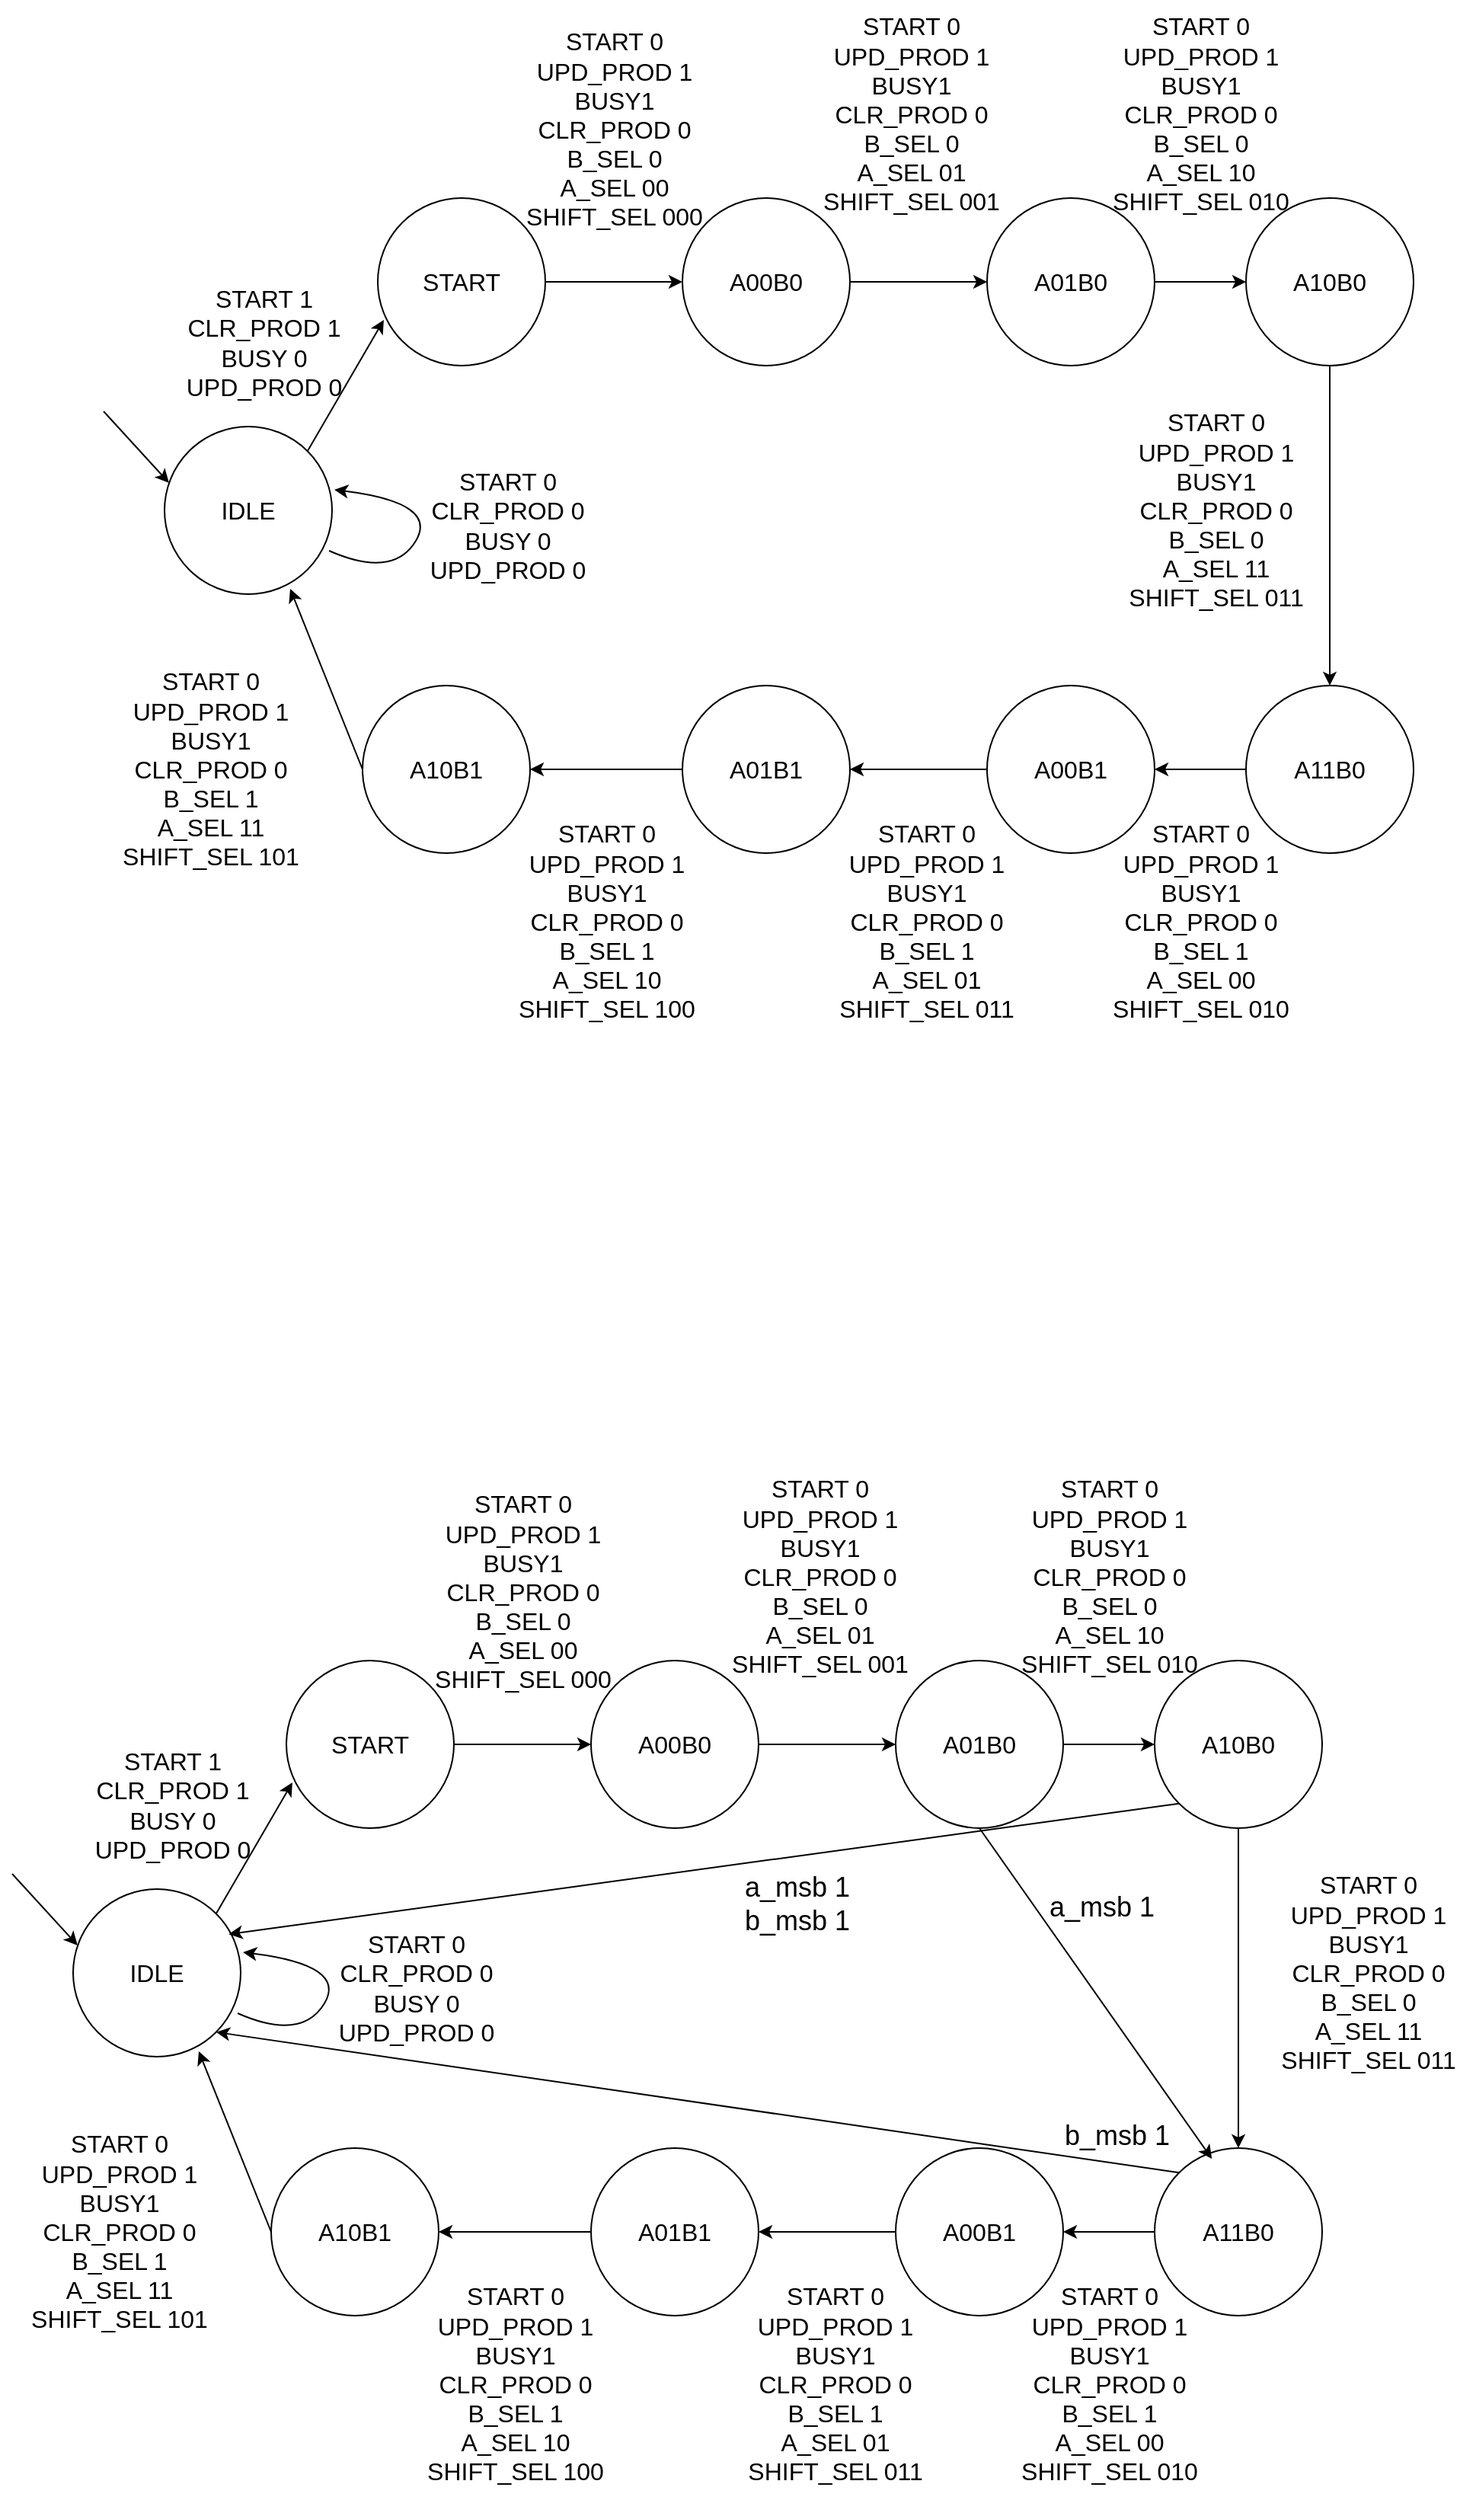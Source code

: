 <mxfile version="27.0.9">
  <diagram name="Page-1" id="HorBHlQGNW-cZjtQ0PEa">
    <mxGraphModel dx="2387" dy="885" grid="1" gridSize="10" guides="1" tooltips="1" connect="1" arrows="1" fold="1" page="1" pageScale="1" pageWidth="850" pageHeight="1100" math="0" shadow="0">
      <root>
        <mxCell id="0" />
        <mxCell id="1" parent="0" />
        <mxCell id="DCcbTAUr7Qpowl2ZESW9-10" value="&lt;font size=&quot;3&quot;&gt;A00B1&lt;/font&gt;" style="ellipse;whiteSpace=wrap;html=1;aspect=fixed;" vertex="1" parent="1">
          <mxGeometry x="550" y="770" width="110" height="110" as="geometry" />
        </mxCell>
        <mxCell id="DCcbTAUr7Qpowl2ZESW9-11" value="&lt;font size=&quot;3&quot;&gt;A00B0&lt;/font&gt;" style="ellipse;whiteSpace=wrap;html=1;aspect=fixed;" vertex="1" parent="1">
          <mxGeometry x="350" y="450" width="110" height="110" as="geometry" />
        </mxCell>
        <mxCell id="DCcbTAUr7Qpowl2ZESW9-12" value="&lt;font size=&quot;3&quot;&gt;A01B0&lt;/font&gt;" style="ellipse;whiteSpace=wrap;html=1;aspect=fixed;" vertex="1" parent="1">
          <mxGeometry x="550" y="450" width="110" height="110" as="geometry" />
        </mxCell>
        <mxCell id="DCcbTAUr7Qpowl2ZESW9-13" value="&lt;font size=&quot;3&quot;&gt;A01B1&lt;/font&gt;" style="ellipse;whiteSpace=wrap;html=1;aspect=fixed;" vertex="1" parent="1">
          <mxGeometry x="350" y="770" width="110" height="110" as="geometry" />
        </mxCell>
        <mxCell id="DCcbTAUr7Qpowl2ZESW9-14" value="&lt;font size=&quot;3&quot;&gt;A10B1&lt;/font&gt;" style="ellipse;whiteSpace=wrap;html=1;aspect=fixed;" vertex="1" parent="1">
          <mxGeometry x="140" y="770" width="110" height="110" as="geometry" />
        </mxCell>
        <mxCell id="DCcbTAUr7Qpowl2ZESW9-15" value="&lt;font size=&quot;3&quot;&gt;START&lt;/font&gt;" style="ellipse;whiteSpace=wrap;html=1;aspect=fixed;" vertex="1" parent="1">
          <mxGeometry x="150" y="450" width="110" height="110" as="geometry" />
        </mxCell>
        <mxCell id="DCcbTAUr7Qpowl2ZESW9-16" value="&lt;font size=&quot;3&quot;&gt;A10B0&lt;/font&gt;" style="ellipse;whiteSpace=wrap;html=1;aspect=fixed;" vertex="1" parent="1">
          <mxGeometry x="720" y="450" width="110" height="110" as="geometry" />
        </mxCell>
        <mxCell id="DCcbTAUr7Qpowl2ZESW9-17" value="&lt;font size=&quot;3&quot;&gt;A11B0&lt;/font&gt;" style="ellipse;whiteSpace=wrap;html=1;aspect=fixed;" vertex="1" parent="1">
          <mxGeometry x="720" y="770" width="110" height="110" as="geometry" />
        </mxCell>
        <mxCell id="DCcbTAUr7Qpowl2ZESW9-18" value="&lt;font size=&quot;3&quot;&gt;IDLE&lt;/font&gt;" style="ellipse;whiteSpace=wrap;html=1;aspect=fixed;" vertex="1" parent="1">
          <mxGeometry x="10" y="600" width="110" height="110" as="geometry" />
        </mxCell>
        <mxCell id="DCcbTAUr7Qpowl2ZESW9-19" value="" style="endArrow=classic;html=1;rounded=0;exitX=1;exitY=0;exitDx=0;exitDy=0;entryX=0.036;entryY=0.727;entryDx=0;entryDy=0;entryPerimeter=0;" edge="1" parent="1" source="DCcbTAUr7Qpowl2ZESW9-18" target="DCcbTAUr7Qpowl2ZESW9-15">
          <mxGeometry width="50" height="50" relative="1" as="geometry">
            <mxPoint x="430" y="690" as="sourcePoint" />
            <mxPoint x="480" y="640" as="targetPoint" />
          </mxGeometry>
        </mxCell>
        <mxCell id="DCcbTAUr7Qpowl2ZESW9-20" value="" style="endArrow=classic;html=1;rounded=0;exitX=1;exitY=0.5;exitDx=0;exitDy=0;entryX=0;entryY=0.5;entryDx=0;entryDy=0;" edge="1" parent="1" source="DCcbTAUr7Qpowl2ZESW9-15" target="DCcbTAUr7Qpowl2ZESW9-11">
          <mxGeometry width="50" height="50" relative="1" as="geometry">
            <mxPoint x="430" y="690" as="sourcePoint" />
            <mxPoint x="480" y="640" as="targetPoint" />
          </mxGeometry>
        </mxCell>
        <mxCell id="DCcbTAUr7Qpowl2ZESW9-21" value="" style="endArrow=classic;html=1;rounded=0;exitX=1;exitY=0.5;exitDx=0;exitDy=0;entryX=0;entryY=0.5;entryDx=0;entryDy=0;" edge="1" parent="1" source="DCcbTAUr7Qpowl2ZESW9-11" target="DCcbTAUr7Qpowl2ZESW9-12">
          <mxGeometry width="50" height="50" relative="1" as="geometry">
            <mxPoint x="480" y="650" as="sourcePoint" />
            <mxPoint x="570" y="650" as="targetPoint" />
          </mxGeometry>
        </mxCell>
        <mxCell id="DCcbTAUr7Qpowl2ZESW9-22" value="" style="endArrow=classic;html=1;rounded=0;exitX=1;exitY=0.5;exitDx=0;exitDy=0;entryX=0;entryY=0.5;entryDx=0;entryDy=0;" edge="1" parent="1" source="DCcbTAUr7Qpowl2ZESW9-12" target="DCcbTAUr7Qpowl2ZESW9-16">
          <mxGeometry width="50" height="50" relative="1" as="geometry">
            <mxPoint x="430" y="690" as="sourcePoint" />
            <mxPoint x="480" y="640" as="targetPoint" />
          </mxGeometry>
        </mxCell>
        <mxCell id="DCcbTAUr7Qpowl2ZESW9-23" value="" style="endArrow=classic;html=1;rounded=0;exitX=0.5;exitY=1;exitDx=0;exitDy=0;entryX=0.5;entryY=0;entryDx=0;entryDy=0;" edge="1" parent="1" source="DCcbTAUr7Qpowl2ZESW9-16" target="DCcbTAUr7Qpowl2ZESW9-17">
          <mxGeometry width="50" height="50" relative="1" as="geometry">
            <mxPoint x="430" y="690" as="sourcePoint" />
            <mxPoint x="480" y="640" as="targetPoint" />
          </mxGeometry>
        </mxCell>
        <mxCell id="DCcbTAUr7Qpowl2ZESW9-24" value="" style="endArrow=classic;html=1;rounded=0;exitX=0;exitY=0.5;exitDx=0;exitDy=0;entryX=1;entryY=0.5;entryDx=0;entryDy=0;" edge="1" parent="1" source="DCcbTAUr7Qpowl2ZESW9-17" target="DCcbTAUr7Qpowl2ZESW9-10">
          <mxGeometry width="50" height="50" relative="1" as="geometry">
            <mxPoint x="430" y="690" as="sourcePoint" />
            <mxPoint x="480" y="640" as="targetPoint" />
          </mxGeometry>
        </mxCell>
        <mxCell id="DCcbTAUr7Qpowl2ZESW9-25" value="" style="endArrow=classic;html=1;rounded=0;exitX=0;exitY=0.5;exitDx=0;exitDy=0;entryX=1;entryY=0.5;entryDx=0;entryDy=0;" edge="1" parent="1" source="DCcbTAUr7Qpowl2ZESW9-10" target="DCcbTAUr7Qpowl2ZESW9-13">
          <mxGeometry width="50" height="50" relative="1" as="geometry">
            <mxPoint x="430" y="690" as="sourcePoint" />
            <mxPoint x="480" y="640" as="targetPoint" />
          </mxGeometry>
        </mxCell>
        <mxCell id="DCcbTAUr7Qpowl2ZESW9-26" value="" style="endArrow=classic;html=1;rounded=0;exitX=0;exitY=0.5;exitDx=0;exitDy=0;entryX=1;entryY=0.5;entryDx=0;entryDy=0;" edge="1" parent="1" source="DCcbTAUr7Qpowl2ZESW9-13" target="DCcbTAUr7Qpowl2ZESW9-14">
          <mxGeometry width="50" height="50" relative="1" as="geometry">
            <mxPoint x="430" y="690" as="sourcePoint" />
            <mxPoint x="480" y="640" as="targetPoint" />
          </mxGeometry>
        </mxCell>
        <mxCell id="DCcbTAUr7Qpowl2ZESW9-27" value="" style="endArrow=classic;html=1;rounded=0;exitX=0;exitY=0.5;exitDx=0;exitDy=0;entryX=0.75;entryY=0.968;entryDx=0;entryDy=0;entryPerimeter=0;" edge="1" parent="1" source="DCcbTAUr7Qpowl2ZESW9-14" target="DCcbTAUr7Qpowl2ZESW9-18">
          <mxGeometry width="50" height="50" relative="1" as="geometry">
            <mxPoint x="430" y="690" as="sourcePoint" />
            <mxPoint x="480" y="640" as="targetPoint" />
          </mxGeometry>
        </mxCell>
        <mxCell id="DCcbTAUr7Qpowl2ZESW9-28" value="" style="curved=1;endArrow=classic;html=1;rounded=0;exitX=0.982;exitY=0.741;exitDx=0;exitDy=0;exitPerimeter=0;entryX=1.014;entryY=0.377;entryDx=0;entryDy=0;entryPerimeter=0;" edge="1" parent="1" source="DCcbTAUr7Qpowl2ZESW9-18" target="DCcbTAUr7Qpowl2ZESW9-18">
          <mxGeometry width="50" height="50" relative="1" as="geometry">
            <mxPoint x="430" y="710" as="sourcePoint" />
            <mxPoint x="480" y="660" as="targetPoint" />
            <Array as="points">
              <mxPoint x="160" y="700" />
              <mxPoint x="190" y="650" />
            </Array>
          </mxGeometry>
        </mxCell>
        <mxCell id="DCcbTAUr7Qpowl2ZESW9-30" value="&lt;div&gt;&lt;font size=&quot;3&quot;&gt;START 0&lt;/font&gt;&lt;/div&gt;&lt;div&gt;&lt;font size=&quot;3&quot;&gt;CLR_PROD 0&lt;/font&gt;&lt;/div&gt;&lt;div&gt;&lt;font size=&quot;3&quot;&gt;BUSY 0&lt;/font&gt;&lt;/div&gt;&lt;div&gt;&lt;font size=&quot;3&quot;&gt;UPD_PROD 0&lt;/font&gt;&lt;/div&gt;" style="text;html=1;align=center;verticalAlign=middle;resizable=0;points=[];autosize=1;strokeColor=none;fillColor=none;" vertex="1" parent="1">
          <mxGeometry x="170" y="620" width="130" height="90" as="geometry" />
        </mxCell>
        <mxCell id="DCcbTAUr7Qpowl2ZESW9-31" value="&lt;div&gt;&lt;font size=&quot;3&quot;&gt;START 1&lt;/font&gt;&lt;/div&gt;&lt;div&gt;&lt;font size=&quot;3&quot;&gt;CLR_PROD 1&lt;/font&gt;&lt;/div&gt;&lt;div&gt;&lt;font size=&quot;3&quot;&gt;BUSY 0&lt;/font&gt;&lt;/div&gt;&lt;div&gt;&lt;font size=&quot;3&quot;&gt;UPD_PROD 0&lt;/font&gt;&lt;/div&gt;" style="text;html=1;align=center;verticalAlign=middle;resizable=0;points=[];autosize=1;strokeColor=none;fillColor=none;" vertex="1" parent="1">
          <mxGeometry x="10" y="500" width="130" height="90" as="geometry" />
        </mxCell>
        <mxCell id="DCcbTAUr7Qpowl2ZESW9-32" value="&lt;div&gt;&lt;font size=&quot;3&quot;&gt;START 0&lt;/font&gt;&lt;/div&gt;&lt;div&gt;&lt;font size=&quot;3&quot;&gt;UPD_PROD 1&lt;/font&gt;&lt;/div&gt;&lt;div&gt;&lt;font size=&quot;3&quot;&gt;BUSY1&lt;/font&gt;&lt;/div&gt;&lt;div&gt;&lt;font size=&quot;3&quot;&gt;CLR_PROD 0&lt;/font&gt;&lt;/div&gt;&lt;div&gt;&lt;font size=&quot;3&quot;&gt;B_SEL 0&lt;/font&gt;&lt;/div&gt;&lt;div&gt;&lt;font size=&quot;3&quot;&gt;A_SEL 00&lt;/font&gt;&lt;/div&gt;&lt;div&gt;&lt;font size=&quot;3&quot;&gt;SHIFT_SEL 000&lt;/font&gt;&lt;/div&gt;" style="text;html=1;align=center;verticalAlign=middle;resizable=0;points=[];autosize=1;strokeColor=none;fillColor=none;" vertex="1" parent="1">
          <mxGeometry x="235" y="330" width="140" height="150" as="geometry" />
        </mxCell>
        <mxCell id="DCcbTAUr7Qpowl2ZESW9-33" value="&lt;div&gt;&lt;font size=&quot;3&quot;&gt;START 0&lt;/font&gt;&lt;/div&gt;&lt;div&gt;&lt;font size=&quot;3&quot;&gt;UPD_PROD 1&lt;/font&gt;&lt;/div&gt;&lt;div&gt;&lt;font size=&quot;3&quot;&gt;BUSY1&lt;/font&gt;&lt;/div&gt;&lt;div&gt;&lt;font size=&quot;3&quot;&gt;CLR_PROD 0&lt;/font&gt;&lt;/div&gt;&lt;div&gt;&lt;font size=&quot;3&quot;&gt;B_SEL 0&lt;/font&gt;&lt;/div&gt;&lt;div&gt;&lt;font size=&quot;3&quot;&gt;A_SEL 01&lt;/font&gt;&lt;/div&gt;&lt;div&gt;&lt;font size=&quot;3&quot;&gt;SHIFT_SEL 001&lt;/font&gt;&lt;/div&gt;" style="text;html=1;align=center;verticalAlign=middle;resizable=0;points=[];autosize=1;strokeColor=none;fillColor=none;" vertex="1" parent="1">
          <mxGeometry x="430" y="320" width="140" height="150" as="geometry" />
        </mxCell>
        <mxCell id="DCcbTAUr7Qpowl2ZESW9-34" value="&lt;div&gt;&lt;font size=&quot;3&quot;&gt;START 0&lt;/font&gt;&lt;/div&gt;&lt;div&gt;&lt;font size=&quot;3&quot;&gt;UPD_PROD 1&lt;/font&gt;&lt;/div&gt;&lt;div&gt;&lt;font size=&quot;3&quot;&gt;BUSY1&lt;/font&gt;&lt;/div&gt;&lt;div&gt;&lt;font size=&quot;3&quot;&gt;CLR_PROD 0&lt;/font&gt;&lt;/div&gt;&lt;div&gt;&lt;font size=&quot;3&quot;&gt;B_SEL 0&lt;/font&gt;&lt;/div&gt;&lt;div&gt;&lt;font size=&quot;3&quot;&gt;A_SEL 10&lt;/font&gt;&lt;/div&gt;&lt;div&gt;&lt;font size=&quot;3&quot;&gt;SHIFT_SEL 010&lt;/font&gt;&lt;/div&gt;" style="text;html=1;align=center;verticalAlign=middle;resizable=0;points=[];autosize=1;strokeColor=none;fillColor=none;" vertex="1" parent="1">
          <mxGeometry x="620" y="320" width="140" height="150" as="geometry" />
        </mxCell>
        <mxCell id="DCcbTAUr7Qpowl2ZESW9-35" value="&lt;div&gt;&lt;font size=&quot;3&quot;&gt;START 0&lt;/font&gt;&lt;/div&gt;&lt;div&gt;&lt;font size=&quot;3&quot;&gt;UPD_PROD 1&lt;/font&gt;&lt;/div&gt;&lt;div&gt;&lt;font size=&quot;3&quot;&gt;BUSY1&lt;/font&gt;&lt;/div&gt;&lt;div&gt;&lt;font size=&quot;3&quot;&gt;CLR_PROD 0&lt;/font&gt;&lt;/div&gt;&lt;div&gt;&lt;font size=&quot;3&quot;&gt;B_SEL 0&lt;/font&gt;&lt;/div&gt;&lt;div&gt;&lt;font size=&quot;3&quot;&gt;A_SEL 11&lt;/font&gt;&lt;/div&gt;&lt;div&gt;&lt;font size=&quot;3&quot;&gt;SHIFT_SEL 011&lt;/font&gt;&lt;/div&gt;" style="text;html=1;align=center;verticalAlign=middle;resizable=0;points=[];autosize=1;strokeColor=none;fillColor=none;" vertex="1" parent="1">
          <mxGeometry x="630" y="580" width="140" height="150" as="geometry" />
        </mxCell>
        <mxCell id="DCcbTAUr7Qpowl2ZESW9-36" value="&lt;div&gt;&lt;font size=&quot;3&quot;&gt;START 0&lt;/font&gt;&lt;/div&gt;&lt;div&gt;&lt;font size=&quot;3&quot;&gt;UPD_PROD 1&lt;/font&gt;&lt;/div&gt;&lt;div&gt;&lt;font size=&quot;3&quot;&gt;BUSY1&lt;/font&gt;&lt;/div&gt;&lt;div&gt;&lt;font size=&quot;3&quot;&gt;CLR_PROD 0&lt;/font&gt;&lt;/div&gt;&lt;div&gt;&lt;font size=&quot;3&quot;&gt;B_SEL 1&lt;/font&gt;&lt;/div&gt;&lt;div&gt;&lt;font size=&quot;3&quot;&gt;A_SEL 00&lt;/font&gt;&lt;/div&gt;&lt;div&gt;&lt;font size=&quot;3&quot;&gt;SHIFT_SEL 010&lt;/font&gt;&lt;/div&gt;" style="text;html=1;align=center;verticalAlign=middle;resizable=0;points=[];autosize=1;strokeColor=none;fillColor=none;" vertex="1" parent="1">
          <mxGeometry x="620" y="850" width="140" height="150" as="geometry" />
        </mxCell>
        <mxCell id="DCcbTAUr7Qpowl2ZESW9-37" value="&lt;div&gt;&lt;font size=&quot;3&quot;&gt;START 0&lt;/font&gt;&lt;/div&gt;&lt;div&gt;&lt;font size=&quot;3&quot;&gt;UPD_PROD 1&lt;/font&gt;&lt;/div&gt;&lt;div&gt;&lt;font size=&quot;3&quot;&gt;BUSY1&lt;/font&gt;&lt;/div&gt;&lt;div&gt;&lt;font size=&quot;3&quot;&gt;CLR_PROD 0&lt;/font&gt;&lt;/div&gt;&lt;div&gt;&lt;font size=&quot;3&quot;&gt;B_SEL 1&lt;/font&gt;&lt;/div&gt;&lt;div&gt;&lt;font size=&quot;3&quot;&gt;A_SEL 01&lt;/font&gt;&lt;/div&gt;&lt;div&gt;&lt;font size=&quot;3&quot;&gt;SHIFT_SEL 011&lt;/font&gt;&lt;/div&gt;" style="text;html=1;align=center;verticalAlign=middle;resizable=0;points=[];autosize=1;strokeColor=none;fillColor=none;" vertex="1" parent="1">
          <mxGeometry x="440" y="850" width="140" height="150" as="geometry" />
        </mxCell>
        <mxCell id="DCcbTAUr7Qpowl2ZESW9-38" value="&lt;div&gt;&lt;font size=&quot;3&quot;&gt;START 0&lt;/font&gt;&lt;/div&gt;&lt;div&gt;&lt;font size=&quot;3&quot;&gt;UPD_PROD 1&lt;/font&gt;&lt;/div&gt;&lt;div&gt;&lt;font size=&quot;3&quot;&gt;BUSY1&lt;/font&gt;&lt;/div&gt;&lt;div&gt;&lt;font size=&quot;3&quot;&gt;CLR_PROD 0&lt;/font&gt;&lt;/div&gt;&lt;div&gt;&lt;font size=&quot;3&quot;&gt;B_SEL 1&lt;/font&gt;&lt;/div&gt;&lt;div&gt;&lt;font size=&quot;3&quot;&gt;A_SEL 10&lt;/font&gt;&lt;/div&gt;&lt;div&gt;&lt;font size=&quot;3&quot;&gt;SHIFT_SEL 100&lt;/font&gt;&lt;/div&gt;" style="text;html=1;align=center;verticalAlign=middle;resizable=0;points=[];autosize=1;strokeColor=none;fillColor=none;" vertex="1" parent="1">
          <mxGeometry x="230" y="850" width="140" height="150" as="geometry" />
        </mxCell>
        <mxCell id="DCcbTAUr7Qpowl2ZESW9-39" value="&lt;div&gt;&lt;font size=&quot;3&quot;&gt;START 0&lt;/font&gt;&lt;/div&gt;&lt;div&gt;&lt;font size=&quot;3&quot;&gt;UPD_PROD 1&lt;/font&gt;&lt;/div&gt;&lt;div&gt;&lt;font size=&quot;3&quot;&gt;BUSY1&lt;/font&gt;&lt;/div&gt;&lt;div&gt;&lt;font size=&quot;3&quot;&gt;CLR_PROD 0&lt;/font&gt;&lt;/div&gt;&lt;div&gt;&lt;font size=&quot;3&quot;&gt;B_SEL 1&lt;/font&gt;&lt;/div&gt;&lt;div&gt;&lt;font size=&quot;3&quot;&gt;A_SEL 11&lt;/font&gt;&lt;/div&gt;&lt;div&gt;&lt;font size=&quot;3&quot;&gt;SHIFT_SEL 101&lt;/font&gt;&lt;/div&gt;" style="text;html=1;align=center;verticalAlign=middle;resizable=0;points=[];autosize=1;strokeColor=none;fillColor=none;" vertex="1" parent="1">
          <mxGeometry x="-30" y="750" width="140" height="150" as="geometry" />
        </mxCell>
        <mxCell id="DCcbTAUr7Qpowl2ZESW9-40" value="" style="endArrow=classic;html=1;rounded=0;entryX=0.027;entryY=0.336;entryDx=0;entryDy=0;entryPerimeter=0;" edge="1" parent="1" target="DCcbTAUr7Qpowl2ZESW9-18">
          <mxGeometry width="50" height="50" relative="1" as="geometry">
            <mxPoint x="-30" y="590" as="sourcePoint" />
            <mxPoint x="560" y="740" as="targetPoint" />
          </mxGeometry>
        </mxCell>
        <mxCell id="DCcbTAUr7Qpowl2ZESW9-42" value="&lt;font size=&quot;3&quot;&gt;A00B1&lt;/font&gt;" style="ellipse;whiteSpace=wrap;html=1;aspect=fixed;" vertex="1" parent="1">
          <mxGeometry x="490" y="1730" width="110" height="110" as="geometry" />
        </mxCell>
        <mxCell id="DCcbTAUr7Qpowl2ZESW9-43" value="&lt;font size=&quot;3&quot;&gt;A00B0&lt;/font&gt;" style="ellipse;whiteSpace=wrap;html=1;aspect=fixed;" vertex="1" parent="1">
          <mxGeometry x="290" y="1410" width="110" height="110" as="geometry" />
        </mxCell>
        <mxCell id="DCcbTAUr7Qpowl2ZESW9-44" value="&lt;font size=&quot;3&quot;&gt;A01B0&lt;/font&gt;" style="ellipse;whiteSpace=wrap;html=1;aspect=fixed;" vertex="1" parent="1">
          <mxGeometry x="490" y="1410" width="110" height="110" as="geometry" />
        </mxCell>
        <mxCell id="DCcbTAUr7Qpowl2ZESW9-45" value="&lt;font size=&quot;3&quot;&gt;A01B1&lt;/font&gt;" style="ellipse;whiteSpace=wrap;html=1;aspect=fixed;" vertex="1" parent="1">
          <mxGeometry x="290" y="1730" width="110" height="110" as="geometry" />
        </mxCell>
        <mxCell id="DCcbTAUr7Qpowl2ZESW9-46" value="&lt;font size=&quot;3&quot;&gt;A10B1&lt;/font&gt;" style="ellipse;whiteSpace=wrap;html=1;aspect=fixed;" vertex="1" parent="1">
          <mxGeometry x="80" y="1730" width="110" height="110" as="geometry" />
        </mxCell>
        <mxCell id="DCcbTAUr7Qpowl2ZESW9-47" value="&lt;font size=&quot;3&quot;&gt;START&lt;/font&gt;" style="ellipse;whiteSpace=wrap;html=1;aspect=fixed;" vertex="1" parent="1">
          <mxGeometry x="90" y="1410" width="110" height="110" as="geometry" />
        </mxCell>
        <mxCell id="DCcbTAUr7Qpowl2ZESW9-48" value="&lt;font size=&quot;3&quot;&gt;A10B0&lt;/font&gt;" style="ellipse;whiteSpace=wrap;html=1;aspect=fixed;" vertex="1" parent="1">
          <mxGeometry x="660" y="1410" width="110" height="110" as="geometry" />
        </mxCell>
        <mxCell id="DCcbTAUr7Qpowl2ZESW9-49" value="&lt;font size=&quot;3&quot;&gt;A11B0&lt;/font&gt;" style="ellipse;whiteSpace=wrap;html=1;aspect=fixed;" vertex="1" parent="1">
          <mxGeometry x="660" y="1730" width="110" height="110" as="geometry" />
        </mxCell>
        <mxCell id="DCcbTAUr7Qpowl2ZESW9-50" value="&lt;font size=&quot;3&quot;&gt;IDLE&lt;/font&gt;" style="ellipse;whiteSpace=wrap;html=1;aspect=fixed;" vertex="1" parent="1">
          <mxGeometry x="-50" y="1560" width="110" height="110" as="geometry" />
        </mxCell>
        <mxCell id="DCcbTAUr7Qpowl2ZESW9-51" value="" style="endArrow=classic;html=1;rounded=0;exitX=1;exitY=0;exitDx=0;exitDy=0;entryX=0.036;entryY=0.727;entryDx=0;entryDy=0;entryPerimeter=0;" edge="1" parent="1" source="DCcbTAUr7Qpowl2ZESW9-50" target="DCcbTAUr7Qpowl2ZESW9-47">
          <mxGeometry width="50" height="50" relative="1" as="geometry">
            <mxPoint x="370" y="1650" as="sourcePoint" />
            <mxPoint x="420" y="1600" as="targetPoint" />
          </mxGeometry>
        </mxCell>
        <mxCell id="DCcbTAUr7Qpowl2ZESW9-52" value="" style="endArrow=classic;html=1;rounded=0;exitX=1;exitY=0.5;exitDx=0;exitDy=0;entryX=0;entryY=0.5;entryDx=0;entryDy=0;" edge="1" parent="1" source="DCcbTAUr7Qpowl2ZESW9-47" target="DCcbTAUr7Qpowl2ZESW9-43">
          <mxGeometry width="50" height="50" relative="1" as="geometry">
            <mxPoint x="370" y="1650" as="sourcePoint" />
            <mxPoint x="420" y="1600" as="targetPoint" />
          </mxGeometry>
        </mxCell>
        <mxCell id="DCcbTAUr7Qpowl2ZESW9-53" value="" style="endArrow=classic;html=1;rounded=0;exitX=1;exitY=0.5;exitDx=0;exitDy=0;entryX=0;entryY=0.5;entryDx=0;entryDy=0;" edge="1" parent="1" source="DCcbTAUr7Qpowl2ZESW9-43" target="DCcbTAUr7Qpowl2ZESW9-44">
          <mxGeometry width="50" height="50" relative="1" as="geometry">
            <mxPoint x="420" y="1610" as="sourcePoint" />
            <mxPoint x="510" y="1610" as="targetPoint" />
          </mxGeometry>
        </mxCell>
        <mxCell id="DCcbTAUr7Qpowl2ZESW9-54" value="" style="endArrow=classic;html=1;rounded=0;exitX=1;exitY=0.5;exitDx=0;exitDy=0;entryX=0;entryY=0.5;entryDx=0;entryDy=0;" edge="1" parent="1" source="DCcbTAUr7Qpowl2ZESW9-44" target="DCcbTAUr7Qpowl2ZESW9-48">
          <mxGeometry width="50" height="50" relative="1" as="geometry">
            <mxPoint x="370" y="1650" as="sourcePoint" />
            <mxPoint x="420" y="1600" as="targetPoint" />
          </mxGeometry>
        </mxCell>
        <mxCell id="DCcbTAUr7Qpowl2ZESW9-55" value="" style="endArrow=classic;html=1;rounded=0;exitX=0.5;exitY=1;exitDx=0;exitDy=0;entryX=0.5;entryY=0;entryDx=0;entryDy=0;" edge="1" parent="1" source="DCcbTAUr7Qpowl2ZESW9-48" target="DCcbTAUr7Qpowl2ZESW9-49">
          <mxGeometry width="50" height="50" relative="1" as="geometry">
            <mxPoint x="370" y="1650" as="sourcePoint" />
            <mxPoint x="420" y="1600" as="targetPoint" />
          </mxGeometry>
        </mxCell>
        <mxCell id="DCcbTAUr7Qpowl2ZESW9-56" value="" style="endArrow=classic;html=1;rounded=0;exitX=0;exitY=0.5;exitDx=0;exitDy=0;entryX=1;entryY=0.5;entryDx=0;entryDy=0;" edge="1" parent="1" source="DCcbTAUr7Qpowl2ZESW9-49" target="DCcbTAUr7Qpowl2ZESW9-42">
          <mxGeometry width="50" height="50" relative="1" as="geometry">
            <mxPoint x="370" y="1650" as="sourcePoint" />
            <mxPoint x="420" y="1600" as="targetPoint" />
          </mxGeometry>
        </mxCell>
        <mxCell id="DCcbTAUr7Qpowl2ZESW9-57" value="" style="endArrow=classic;html=1;rounded=0;exitX=0;exitY=0.5;exitDx=0;exitDy=0;entryX=1;entryY=0.5;entryDx=0;entryDy=0;" edge="1" parent="1" source="DCcbTAUr7Qpowl2ZESW9-42" target="DCcbTAUr7Qpowl2ZESW9-45">
          <mxGeometry width="50" height="50" relative="1" as="geometry">
            <mxPoint x="370" y="1650" as="sourcePoint" />
            <mxPoint x="420" y="1600" as="targetPoint" />
          </mxGeometry>
        </mxCell>
        <mxCell id="DCcbTAUr7Qpowl2ZESW9-58" value="" style="endArrow=classic;html=1;rounded=0;exitX=0;exitY=0.5;exitDx=0;exitDy=0;entryX=1;entryY=0.5;entryDx=0;entryDy=0;" edge="1" parent="1" source="DCcbTAUr7Qpowl2ZESW9-45" target="DCcbTAUr7Qpowl2ZESW9-46">
          <mxGeometry width="50" height="50" relative="1" as="geometry">
            <mxPoint x="370" y="1650" as="sourcePoint" />
            <mxPoint x="420" y="1600" as="targetPoint" />
          </mxGeometry>
        </mxCell>
        <mxCell id="DCcbTAUr7Qpowl2ZESW9-59" value="" style="endArrow=classic;html=1;rounded=0;exitX=0;exitY=0.5;exitDx=0;exitDy=0;entryX=0.75;entryY=0.968;entryDx=0;entryDy=0;entryPerimeter=0;" edge="1" parent="1" source="DCcbTAUr7Qpowl2ZESW9-46" target="DCcbTAUr7Qpowl2ZESW9-50">
          <mxGeometry width="50" height="50" relative="1" as="geometry">
            <mxPoint x="370" y="1650" as="sourcePoint" />
            <mxPoint x="420" y="1600" as="targetPoint" />
          </mxGeometry>
        </mxCell>
        <mxCell id="DCcbTAUr7Qpowl2ZESW9-60" value="" style="curved=1;endArrow=classic;html=1;rounded=0;exitX=0.982;exitY=0.741;exitDx=0;exitDy=0;exitPerimeter=0;entryX=1.014;entryY=0.377;entryDx=0;entryDy=0;entryPerimeter=0;" edge="1" parent="1" source="DCcbTAUr7Qpowl2ZESW9-50" target="DCcbTAUr7Qpowl2ZESW9-50">
          <mxGeometry width="50" height="50" relative="1" as="geometry">
            <mxPoint x="370" y="1670" as="sourcePoint" />
            <mxPoint x="420" y="1620" as="targetPoint" />
            <Array as="points">
              <mxPoint x="100" y="1660" />
              <mxPoint x="130" y="1610" />
            </Array>
          </mxGeometry>
        </mxCell>
        <mxCell id="DCcbTAUr7Qpowl2ZESW9-61" value="&lt;div&gt;&lt;font size=&quot;3&quot;&gt;START 0&lt;/font&gt;&lt;/div&gt;&lt;div&gt;&lt;font size=&quot;3&quot;&gt;CLR_PROD 0&lt;/font&gt;&lt;/div&gt;&lt;div&gt;&lt;font size=&quot;3&quot;&gt;BUSY 0&lt;/font&gt;&lt;/div&gt;&lt;div&gt;&lt;font size=&quot;3&quot;&gt;UPD_PROD 0&lt;/font&gt;&lt;/div&gt;" style="text;html=1;align=center;verticalAlign=middle;resizable=0;points=[];autosize=1;strokeColor=none;fillColor=none;" vertex="1" parent="1">
          <mxGeometry x="110" y="1580" width="130" height="90" as="geometry" />
        </mxCell>
        <mxCell id="DCcbTAUr7Qpowl2ZESW9-62" value="&lt;div&gt;&lt;font size=&quot;3&quot;&gt;START 1&lt;/font&gt;&lt;/div&gt;&lt;div&gt;&lt;font size=&quot;3&quot;&gt;CLR_PROD 1&lt;/font&gt;&lt;/div&gt;&lt;div&gt;&lt;font size=&quot;3&quot;&gt;BUSY 0&lt;/font&gt;&lt;/div&gt;&lt;div&gt;&lt;font size=&quot;3&quot;&gt;UPD_PROD 0&lt;/font&gt;&lt;/div&gt;" style="text;html=1;align=center;verticalAlign=middle;resizable=0;points=[];autosize=1;strokeColor=none;fillColor=none;" vertex="1" parent="1">
          <mxGeometry x="-50" y="1460" width="130" height="90" as="geometry" />
        </mxCell>
        <mxCell id="DCcbTAUr7Qpowl2ZESW9-63" value="&lt;div&gt;&lt;font size=&quot;3&quot;&gt;START 0&lt;/font&gt;&lt;/div&gt;&lt;div&gt;&lt;font size=&quot;3&quot;&gt;UPD_PROD 1&lt;/font&gt;&lt;/div&gt;&lt;div&gt;&lt;font size=&quot;3&quot;&gt;BUSY1&lt;/font&gt;&lt;/div&gt;&lt;div&gt;&lt;font size=&quot;3&quot;&gt;CLR_PROD 0&lt;/font&gt;&lt;/div&gt;&lt;div&gt;&lt;font size=&quot;3&quot;&gt;B_SEL 0&lt;/font&gt;&lt;/div&gt;&lt;div&gt;&lt;font size=&quot;3&quot;&gt;A_SEL 00&lt;/font&gt;&lt;/div&gt;&lt;div&gt;&lt;font size=&quot;3&quot;&gt;SHIFT_SEL 000&lt;/font&gt;&lt;/div&gt;" style="text;html=1;align=center;verticalAlign=middle;resizable=0;points=[];autosize=1;strokeColor=none;fillColor=none;" vertex="1" parent="1">
          <mxGeometry x="175" y="1290" width="140" height="150" as="geometry" />
        </mxCell>
        <mxCell id="DCcbTAUr7Qpowl2ZESW9-64" value="&lt;div&gt;&lt;font size=&quot;3&quot;&gt;START 0&lt;/font&gt;&lt;/div&gt;&lt;div&gt;&lt;font size=&quot;3&quot;&gt;UPD_PROD 1&lt;/font&gt;&lt;/div&gt;&lt;div&gt;&lt;font size=&quot;3&quot;&gt;BUSY1&lt;/font&gt;&lt;/div&gt;&lt;div&gt;&lt;font size=&quot;3&quot;&gt;CLR_PROD 0&lt;/font&gt;&lt;/div&gt;&lt;div&gt;&lt;font size=&quot;3&quot;&gt;B_SEL 0&lt;/font&gt;&lt;/div&gt;&lt;div&gt;&lt;font size=&quot;3&quot;&gt;A_SEL 01&lt;/font&gt;&lt;/div&gt;&lt;div&gt;&lt;font size=&quot;3&quot;&gt;SHIFT_SEL 001&lt;/font&gt;&lt;/div&gt;" style="text;html=1;align=center;verticalAlign=middle;resizable=0;points=[];autosize=1;strokeColor=none;fillColor=none;" vertex="1" parent="1">
          <mxGeometry x="370" y="1280" width="140" height="150" as="geometry" />
        </mxCell>
        <mxCell id="DCcbTAUr7Qpowl2ZESW9-65" value="&lt;div&gt;&lt;font size=&quot;3&quot;&gt;START 0&lt;/font&gt;&lt;/div&gt;&lt;div&gt;&lt;font size=&quot;3&quot;&gt;UPD_PROD 1&lt;/font&gt;&lt;/div&gt;&lt;div&gt;&lt;font size=&quot;3&quot;&gt;BUSY1&lt;/font&gt;&lt;/div&gt;&lt;div&gt;&lt;font size=&quot;3&quot;&gt;CLR_PROD 0&lt;/font&gt;&lt;/div&gt;&lt;div&gt;&lt;font size=&quot;3&quot;&gt;B_SEL 0&lt;/font&gt;&lt;/div&gt;&lt;div&gt;&lt;font size=&quot;3&quot;&gt;A_SEL 10&lt;/font&gt;&lt;/div&gt;&lt;div&gt;&lt;font size=&quot;3&quot;&gt;SHIFT_SEL 010&lt;/font&gt;&lt;/div&gt;" style="text;html=1;align=center;verticalAlign=middle;resizable=0;points=[];autosize=1;strokeColor=none;fillColor=none;" vertex="1" parent="1">
          <mxGeometry x="560" y="1280" width="140" height="150" as="geometry" />
        </mxCell>
        <mxCell id="DCcbTAUr7Qpowl2ZESW9-66" value="&lt;div&gt;&lt;font size=&quot;3&quot;&gt;START 0&lt;/font&gt;&lt;/div&gt;&lt;div&gt;&lt;font size=&quot;3&quot;&gt;UPD_PROD 1&lt;/font&gt;&lt;/div&gt;&lt;div&gt;&lt;font size=&quot;3&quot;&gt;BUSY1&lt;/font&gt;&lt;/div&gt;&lt;div&gt;&lt;font size=&quot;3&quot;&gt;CLR_PROD 0&lt;/font&gt;&lt;/div&gt;&lt;div&gt;&lt;font size=&quot;3&quot;&gt;B_SEL 0&lt;/font&gt;&lt;/div&gt;&lt;div&gt;&lt;font size=&quot;3&quot;&gt;A_SEL 11&lt;/font&gt;&lt;/div&gt;&lt;div&gt;&lt;font size=&quot;3&quot;&gt;SHIFT_SEL 011&lt;/font&gt;&lt;/div&gt;" style="text;html=1;align=center;verticalAlign=middle;resizable=0;points=[];autosize=1;strokeColor=none;fillColor=none;" vertex="1" parent="1">
          <mxGeometry x="730" y="1540" width="140" height="150" as="geometry" />
        </mxCell>
        <mxCell id="DCcbTAUr7Qpowl2ZESW9-67" value="&lt;div&gt;&lt;font size=&quot;3&quot;&gt;START 0&lt;/font&gt;&lt;/div&gt;&lt;div&gt;&lt;font size=&quot;3&quot;&gt;UPD_PROD 1&lt;/font&gt;&lt;/div&gt;&lt;div&gt;&lt;font size=&quot;3&quot;&gt;BUSY1&lt;/font&gt;&lt;/div&gt;&lt;div&gt;&lt;font size=&quot;3&quot;&gt;CLR_PROD 0&lt;/font&gt;&lt;/div&gt;&lt;div&gt;&lt;font size=&quot;3&quot;&gt;B_SEL 1&lt;/font&gt;&lt;/div&gt;&lt;div&gt;&lt;font size=&quot;3&quot;&gt;A_SEL 00&lt;/font&gt;&lt;/div&gt;&lt;div&gt;&lt;font size=&quot;3&quot;&gt;SHIFT_SEL 010&lt;/font&gt;&lt;/div&gt;" style="text;html=1;align=center;verticalAlign=middle;resizable=0;points=[];autosize=1;strokeColor=none;fillColor=none;" vertex="1" parent="1">
          <mxGeometry x="560" y="1810" width="140" height="150" as="geometry" />
        </mxCell>
        <mxCell id="DCcbTAUr7Qpowl2ZESW9-68" value="&lt;div&gt;&lt;font size=&quot;3&quot;&gt;START 0&lt;/font&gt;&lt;/div&gt;&lt;div&gt;&lt;font size=&quot;3&quot;&gt;UPD_PROD 1&lt;/font&gt;&lt;/div&gt;&lt;div&gt;&lt;font size=&quot;3&quot;&gt;BUSY1&lt;/font&gt;&lt;/div&gt;&lt;div&gt;&lt;font size=&quot;3&quot;&gt;CLR_PROD 0&lt;/font&gt;&lt;/div&gt;&lt;div&gt;&lt;font size=&quot;3&quot;&gt;B_SEL 1&lt;/font&gt;&lt;/div&gt;&lt;div&gt;&lt;font size=&quot;3&quot;&gt;A_SEL 01&lt;/font&gt;&lt;/div&gt;&lt;div&gt;&lt;font size=&quot;3&quot;&gt;SHIFT_SEL 011&lt;/font&gt;&lt;/div&gt;" style="text;html=1;align=center;verticalAlign=middle;resizable=0;points=[];autosize=1;strokeColor=none;fillColor=none;" vertex="1" parent="1">
          <mxGeometry x="380" y="1810" width="140" height="150" as="geometry" />
        </mxCell>
        <mxCell id="DCcbTAUr7Qpowl2ZESW9-69" value="&lt;div&gt;&lt;font size=&quot;3&quot;&gt;START 0&lt;/font&gt;&lt;/div&gt;&lt;div&gt;&lt;font size=&quot;3&quot;&gt;UPD_PROD 1&lt;/font&gt;&lt;/div&gt;&lt;div&gt;&lt;font size=&quot;3&quot;&gt;BUSY1&lt;/font&gt;&lt;/div&gt;&lt;div&gt;&lt;font size=&quot;3&quot;&gt;CLR_PROD 0&lt;/font&gt;&lt;/div&gt;&lt;div&gt;&lt;font size=&quot;3&quot;&gt;B_SEL 1&lt;/font&gt;&lt;/div&gt;&lt;div&gt;&lt;font size=&quot;3&quot;&gt;A_SEL 10&lt;/font&gt;&lt;/div&gt;&lt;div&gt;&lt;font size=&quot;3&quot;&gt;SHIFT_SEL 100&lt;/font&gt;&lt;/div&gt;" style="text;html=1;align=center;verticalAlign=middle;resizable=0;points=[];autosize=1;strokeColor=none;fillColor=none;" vertex="1" parent="1">
          <mxGeometry x="170" y="1810" width="140" height="150" as="geometry" />
        </mxCell>
        <mxCell id="DCcbTAUr7Qpowl2ZESW9-70" value="&lt;div&gt;&lt;font size=&quot;3&quot;&gt;START 0&lt;/font&gt;&lt;/div&gt;&lt;div&gt;&lt;font size=&quot;3&quot;&gt;UPD_PROD 1&lt;/font&gt;&lt;/div&gt;&lt;div&gt;&lt;font size=&quot;3&quot;&gt;BUSY1&lt;/font&gt;&lt;/div&gt;&lt;div&gt;&lt;font size=&quot;3&quot;&gt;CLR_PROD 0&lt;/font&gt;&lt;/div&gt;&lt;div&gt;&lt;font size=&quot;3&quot;&gt;B_SEL 1&lt;/font&gt;&lt;/div&gt;&lt;div&gt;&lt;font size=&quot;3&quot;&gt;A_SEL 11&lt;/font&gt;&lt;/div&gt;&lt;div&gt;&lt;font size=&quot;3&quot;&gt;SHIFT_SEL 101&lt;/font&gt;&lt;/div&gt;" style="text;html=1;align=center;verticalAlign=middle;resizable=0;points=[];autosize=1;strokeColor=none;fillColor=none;" vertex="1" parent="1">
          <mxGeometry x="-90" y="1710" width="140" height="150" as="geometry" />
        </mxCell>
        <mxCell id="DCcbTAUr7Qpowl2ZESW9-71" value="" style="endArrow=classic;html=1;rounded=0;entryX=0.027;entryY=0.336;entryDx=0;entryDy=0;entryPerimeter=0;" edge="1" parent="1" target="DCcbTAUr7Qpowl2ZESW9-50">
          <mxGeometry width="50" height="50" relative="1" as="geometry">
            <mxPoint x="-90" y="1550" as="sourcePoint" />
            <mxPoint x="500" y="1700" as="targetPoint" />
          </mxGeometry>
        </mxCell>
        <mxCell id="DCcbTAUr7Qpowl2ZESW9-72" value="" style="endArrow=classic;html=1;rounded=0;exitX=0;exitY=1;exitDx=0;exitDy=0;entryX=0.929;entryY=0.269;entryDx=0;entryDy=0;entryPerimeter=0;" edge="1" parent="1" source="DCcbTAUr7Qpowl2ZESW9-48" target="DCcbTAUr7Qpowl2ZESW9-50">
          <mxGeometry width="50" height="50" relative="1" as="geometry">
            <mxPoint x="550" y="1670" as="sourcePoint" />
            <mxPoint x="600" y="1620" as="targetPoint" />
          </mxGeometry>
        </mxCell>
        <mxCell id="DCcbTAUr7Qpowl2ZESW9-73" value="&lt;div&gt;&lt;font style=&quot;font-size: 18px;&quot;&gt;a_msb 1&lt;/font&gt;&lt;/div&gt;&lt;div&gt;&lt;font style=&quot;font-size: 18px;&quot;&gt;b_msb 1&lt;/font&gt;&lt;/div&gt;" style="text;html=1;align=center;verticalAlign=middle;resizable=0;points=[];autosize=1;strokeColor=none;fillColor=none;" vertex="1" parent="1">
          <mxGeometry x="380" y="1540" width="90" height="60" as="geometry" />
        </mxCell>
        <mxCell id="DCcbTAUr7Qpowl2ZESW9-74" value="" style="endArrow=classic;html=1;rounded=0;exitX=0;exitY=0;exitDx=0;exitDy=0;entryX=1;entryY=1;entryDx=0;entryDy=0;" edge="1" parent="1" source="DCcbTAUr7Qpowl2ZESW9-49" target="DCcbTAUr7Qpowl2ZESW9-50">
          <mxGeometry width="50" height="50" relative="1" as="geometry">
            <mxPoint x="500" y="1630" as="sourcePoint" />
            <mxPoint x="550" y="1580" as="targetPoint" />
          </mxGeometry>
        </mxCell>
        <mxCell id="DCcbTAUr7Qpowl2ZESW9-75" value="&lt;div&gt;&lt;br&gt;&lt;/div&gt;&lt;div&gt;&lt;font style=&quot;font-size: 18px;&quot;&gt;b_msb 1&lt;/font&gt;&lt;/div&gt;" style="text;html=1;align=center;verticalAlign=middle;resizable=0;points=[];autosize=1;strokeColor=none;fillColor=none;" vertex="1" parent="1">
          <mxGeometry x="590" y="1690" width="90" height="50" as="geometry" />
        </mxCell>
        <mxCell id="DCcbTAUr7Qpowl2ZESW9-76" value="" style="endArrow=classic;html=1;rounded=0;exitX=0.5;exitY=1;exitDx=0;exitDy=0;entryX=0.342;entryY=0.064;entryDx=0;entryDy=0;entryPerimeter=0;" edge="1" parent="1" source="DCcbTAUr7Qpowl2ZESW9-44" target="DCcbTAUr7Qpowl2ZESW9-49">
          <mxGeometry width="50" height="50" relative="1" as="geometry">
            <mxPoint x="490" y="1660" as="sourcePoint" />
            <mxPoint x="540" y="1610" as="targetPoint" />
          </mxGeometry>
        </mxCell>
        <mxCell id="DCcbTAUr7Qpowl2ZESW9-77" value="&lt;div&gt;&lt;br&gt;&lt;/div&gt;&lt;div&gt;&lt;font style=&quot;font-size: 18px;&quot;&gt;a_msb 1&lt;/font&gt;&lt;/div&gt;" style="text;html=1;align=center;verticalAlign=middle;resizable=0;points=[];autosize=1;strokeColor=none;fillColor=none;" vertex="1" parent="1">
          <mxGeometry x="580" y="1540" width="90" height="50" as="geometry" />
        </mxCell>
      </root>
    </mxGraphModel>
  </diagram>
</mxfile>
